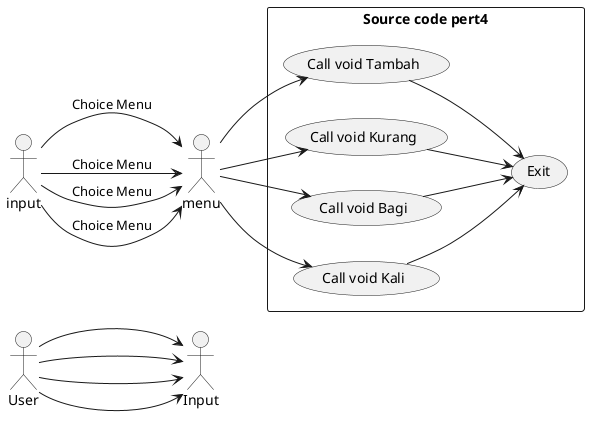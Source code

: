 @startuml pert5

left to right direction

actor User as "User"

rectangle "Source code pert4" {
    usecase "Call void Tambah" as tambah
    usecase "Call void Kurang" as kurang
    usecase "Call void Bagi" as bagi
    usecase "Call void Kali" as kali
    usecase "Exit" as exit
    } 

    User --> Input  
    input --> menu : Choice Menu
    menu --> tambah
    tambah --> exit

    User --> Input  
    input --> menu : Choice Menu
    menu --> kurang
    kurang --> exit

    User --> Input  
    input --> menu : Choice Menu
    menu --> kali
    kali --> exit

    User --> Input  
    input --> menu : Choice Menu
    menu --> bagi
    bagi --> exit

    @enduml